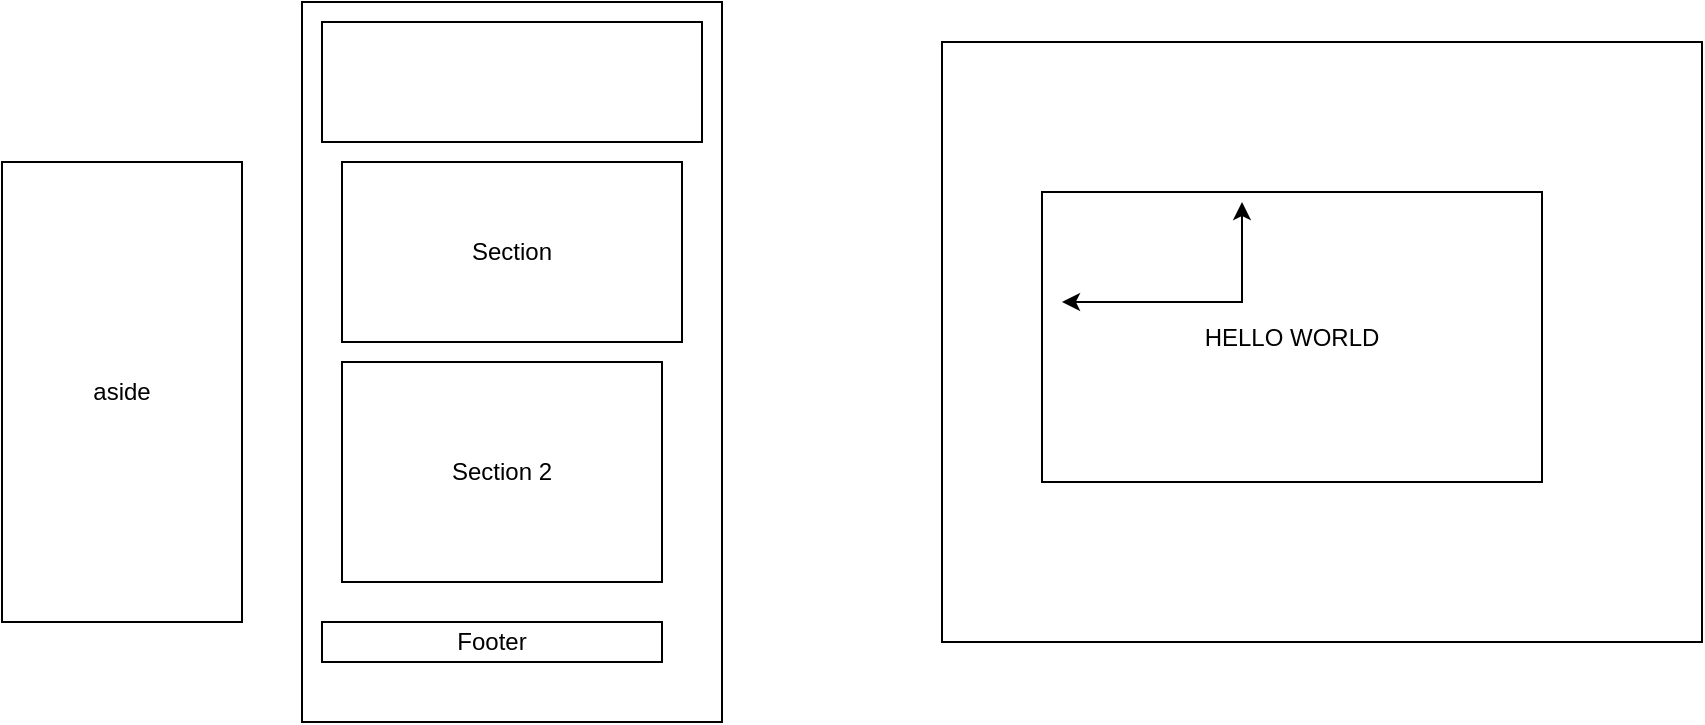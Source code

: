 <mxfile version="20.2.0" type="device"><diagram id="SnujyxPPSE-UjT72H97Y" name="Page-1"><mxGraphModel dx="3077" dy="1022" grid="1" gridSize="10" guides="1" tooltips="1" connect="1" arrows="1" fold="1" page="1" pageScale="1" pageWidth="850" pageHeight="1100" math="0" shadow="0"><root><mxCell id="0"/><mxCell id="1" parent="0"/><mxCell id="x-r0kMt3c56B8wiD2IaD-1" value="" style="rounded=0;whiteSpace=wrap;html=1;" vertex="1" parent="1"><mxGeometry x="100" y="60" width="210" height="360" as="geometry"/></mxCell><mxCell id="x-r0kMt3c56B8wiD2IaD-2" value="" style="rounded=0;whiteSpace=wrap;html=1;" vertex="1" parent="1"><mxGeometry x="110" y="70" width="190" height="60" as="geometry"/></mxCell><mxCell id="x-r0kMt3c56B8wiD2IaD-4" value="Section" style="rounded=0;whiteSpace=wrap;html=1;" vertex="1" parent="1"><mxGeometry x="120" y="140" width="170" height="90" as="geometry"/></mxCell><mxCell id="x-r0kMt3c56B8wiD2IaD-5" value="Section 2" style="rounded=0;whiteSpace=wrap;html=1;" vertex="1" parent="1"><mxGeometry x="120" y="240" width="160" height="110" as="geometry"/></mxCell><mxCell id="x-r0kMt3c56B8wiD2IaD-8" value="Footer" style="rounded=0;whiteSpace=wrap;html=1;" vertex="1" parent="1"><mxGeometry x="110" y="370" width="170" height="20" as="geometry"/></mxCell><mxCell id="x-r0kMt3c56B8wiD2IaD-9" value="aside" style="rounded=0;whiteSpace=wrap;html=1;" vertex="1" parent="1"><mxGeometry x="-50" y="140" width="120" height="230" as="geometry"/></mxCell><mxCell id="x-r0kMt3c56B8wiD2IaD-14" value="" style="rounded=0;whiteSpace=wrap;html=1;" vertex="1" parent="1"><mxGeometry x="420" y="80" width="380" height="300" as="geometry"/></mxCell><mxCell id="x-r0kMt3c56B8wiD2IaD-10" value="HELLO WORLD" style="rounded=0;whiteSpace=wrap;html=1;" vertex="1" parent="1"><mxGeometry x="470" y="155" width="250" height="145" as="geometry"/></mxCell><mxCell id="x-r0kMt3c56B8wiD2IaD-13" value="" style="endArrow=classic;startArrow=classic;html=1;rounded=0;exitX=0.04;exitY=0.379;exitDx=0;exitDy=0;exitPerimeter=0;" edge="1" parent="1" source="x-r0kMt3c56B8wiD2IaD-10"><mxGeometry width="50" height="50" relative="1" as="geometry"><mxPoint x="520" y="210" as="sourcePoint"/><mxPoint x="570" y="160" as="targetPoint"/><Array as="points"><mxPoint x="570" y="210"/></Array></mxGeometry></mxCell></root></mxGraphModel></diagram></mxfile>